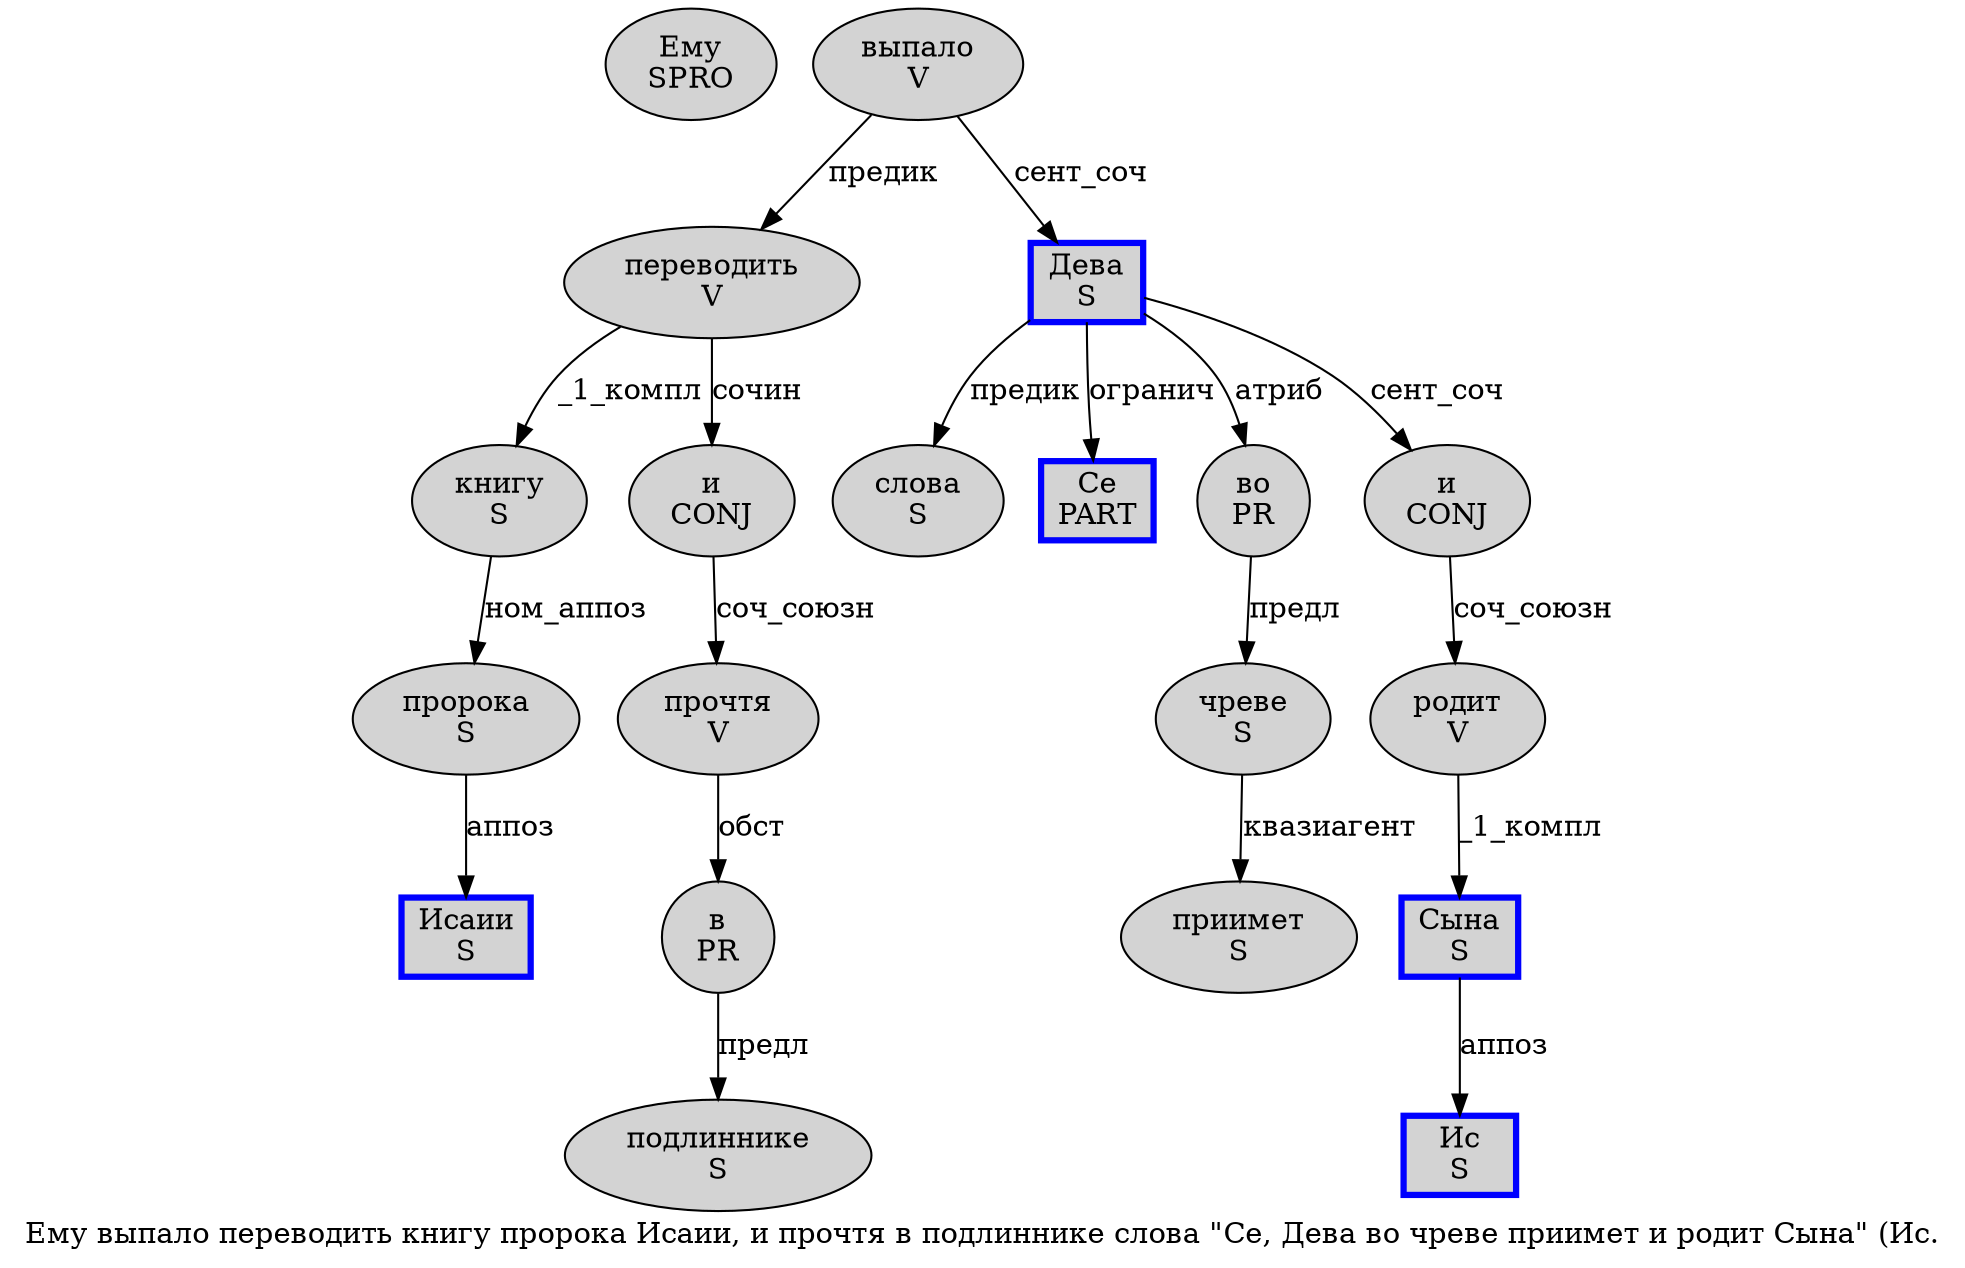 digraph SENTENCE_537 {
	graph [label="Ему выпало переводить книгу пророка Исаии, и прочтя в подлиннике слова \"Се, Дева во чреве приимет и родит Сына\" (Ис."]
	node [style=filled]
		0 [label="Ему
SPRO" color="" fillcolor=lightgray penwidth=1 shape=ellipse]
		1 [label="выпало
V" color="" fillcolor=lightgray penwidth=1 shape=ellipse]
		2 [label="переводить
V" color="" fillcolor=lightgray penwidth=1 shape=ellipse]
		3 [label="книгу
S" color="" fillcolor=lightgray penwidth=1 shape=ellipse]
		4 [label="пророка
S" color="" fillcolor=lightgray penwidth=1 shape=ellipse]
		5 [label="Исаии
S" color=blue fillcolor=lightgray penwidth=3 shape=box]
		7 [label="и
CONJ" color="" fillcolor=lightgray penwidth=1 shape=ellipse]
		8 [label="прочтя
V" color="" fillcolor=lightgray penwidth=1 shape=ellipse]
		9 [label="в
PR" color="" fillcolor=lightgray penwidth=1 shape=ellipse]
		10 [label="подлиннике
S" color="" fillcolor=lightgray penwidth=1 shape=ellipse]
		11 [label="слова
S" color="" fillcolor=lightgray penwidth=1 shape=ellipse]
		13 [label="Се
PART" color=blue fillcolor=lightgray penwidth=3 shape=box]
		15 [label="Дева
S" color=blue fillcolor=lightgray penwidth=3 shape=box]
		16 [label="во
PR" color="" fillcolor=lightgray penwidth=1 shape=ellipse]
		17 [label="чреве
S" color="" fillcolor=lightgray penwidth=1 shape=ellipse]
		18 [label="приимет
S" color="" fillcolor=lightgray penwidth=1 shape=ellipse]
		19 [label="и
CONJ" color="" fillcolor=lightgray penwidth=1 shape=ellipse]
		20 [label="родит
V" color="" fillcolor=lightgray penwidth=1 shape=ellipse]
		21 [label="Сына
S" color=blue fillcolor=lightgray penwidth=3 shape=box]
		24 [label="Ис
S" color=blue fillcolor=lightgray penwidth=3 shape=box]
			20 -> 21 [label="_1_компл"]
			7 -> 8 [label="соч_союзн"]
			8 -> 9 [label="обст"]
			19 -> 20 [label="соч_союзн"]
			4 -> 5 [label="аппоз"]
			1 -> 2 [label="предик"]
			1 -> 15 [label="сент_соч"]
			16 -> 17 [label="предл"]
			15 -> 11 [label="предик"]
			15 -> 13 [label="огранич"]
			15 -> 16 [label="атриб"]
			15 -> 19 [label="сент_соч"]
			9 -> 10 [label="предл"]
			2 -> 3 [label="_1_компл"]
			2 -> 7 [label="сочин"]
			3 -> 4 [label="ном_аппоз"]
			17 -> 18 [label="квазиагент"]
			21 -> 24 [label="аппоз"]
}
